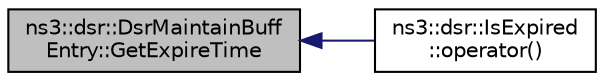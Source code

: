 digraph "ns3::dsr::DsrMaintainBuffEntry::GetExpireTime"
{
  edge [fontname="Helvetica",fontsize="10",labelfontname="Helvetica",labelfontsize="10"];
  node [fontname="Helvetica",fontsize="10",shape=record];
  rankdir="LR";
  Node1 [label="ns3::dsr::DsrMaintainBuff\lEntry::GetExpireTime",height=0.2,width=0.4,color="black", fillcolor="grey75", style="filled", fontcolor="black"];
  Node1 -> Node2 [dir="back",color="midnightblue",fontsize="10",style="solid"];
  Node2 [label="ns3::dsr::IsExpired\l::operator()",height=0.2,width=0.4,color="black", fillcolor="white", style="filled",URL="$dc/d8c/structns3_1_1dsr_1_1IsExpired.html#ac590291d82926981e08c58b55b68766c"];
}
